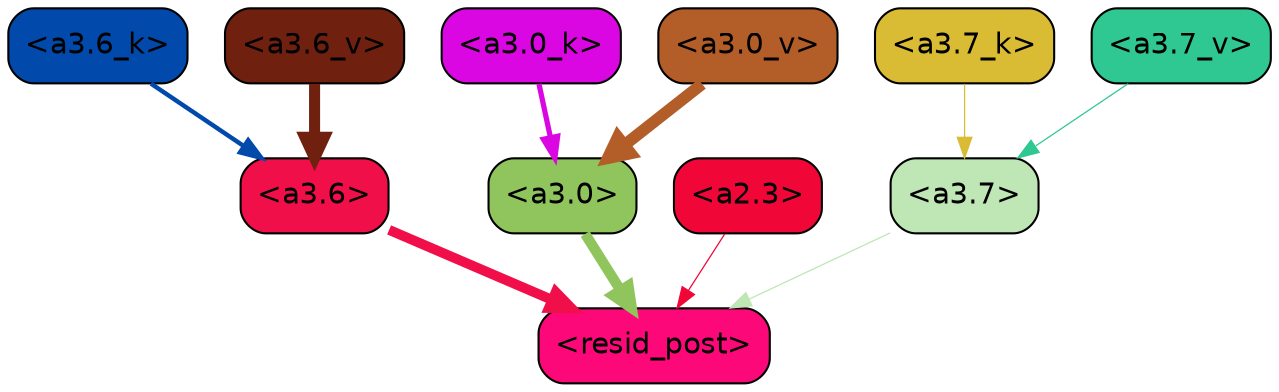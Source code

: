 strict digraph "" {
	graph [bgcolor=transparent,
		layout=dot,
		overlap=false,
		splines=true
	];
	"<a3.7>"	[color=black,
		fillcolor="#bfe6b5",
		fontname=Helvetica,
		shape=box,
		style="filled, rounded"];
	"<resid_post>"	[color=black,
		fillcolor="#fd0879",
		fontname=Helvetica,
		shape=box,
		style="filled, rounded"];
	"<a3.7>" -> "<resid_post>"	[color="#bfe6b5",
		penwidth=0.6];
	"<a3.6>"	[color=black,
		fillcolor="#f10f4a",
		fontname=Helvetica,
		shape=box,
		style="filled, rounded"];
	"<a3.6>" -> "<resid_post>"	[color="#f10f4a",
		penwidth=4.749041676521301];
	"<a3.0>"	[color=black,
		fillcolor="#90c55e",
		fontname=Helvetica,
		shape=box,
		style="filled, rounded"];
	"<a3.0>" -> "<resid_post>"	[color="#90c55e",
		penwidth=5.004215121269226];
	"<a2.3>"	[color=black,
		fillcolor="#f00737",
		fontname=Helvetica,
		shape=box,
		style="filled, rounded"];
	"<a2.3>" -> "<resid_post>"	[color="#f00737",
		penwidth=0.6];
	"<a3.7_k>"	[color=black,
		fillcolor="#dabc34",
		fontname=Helvetica,
		shape=box,
		style="filled, rounded"];
	"<a3.7_k>" -> "<a3.7>"	[color="#dabc34",
		penwidth=0.6];
	"<a3.6_k>"	[color=black,
		fillcolor="#014aac",
		fontname=Helvetica,
		shape=box,
		style="filled, rounded"];
	"<a3.6_k>" -> "<a3.6>"	[color="#014aac",
		penwidth=2.13908451795578];
	"<a3.0_k>"	[color=black,
		fillcolor="#db07e2",
		fontname=Helvetica,
		shape=box,
		style="filled, rounded"];
	"<a3.0_k>" -> "<a3.0>"	[color="#db07e2",
		penwidth=2.520303964614868];
	"<a3.7_v>"	[color=black,
		fillcolor="#2fc792",
		fontname=Helvetica,
		shape=box,
		style="filled, rounded"];
	"<a3.7_v>" -> "<a3.7>"	[color="#2fc792",
		penwidth=0.6];
	"<a3.6_v>"	[color=black,
		fillcolor="#70200f",
		fontname=Helvetica,
		shape=box,
		style="filled, rounded"];
	"<a3.6_v>" -> "<a3.6>"	[color="#70200f",
		penwidth=5.297133803367615];
	"<a3.0_v>"	[color=black,
		fillcolor="#b35d28",
		fontname=Helvetica,
		shape=box,
		style="filled, rounded"];
	"<a3.0_v>" -> "<a3.0>"	[color="#b35d28",
		penwidth=5.680712580680847];
}
